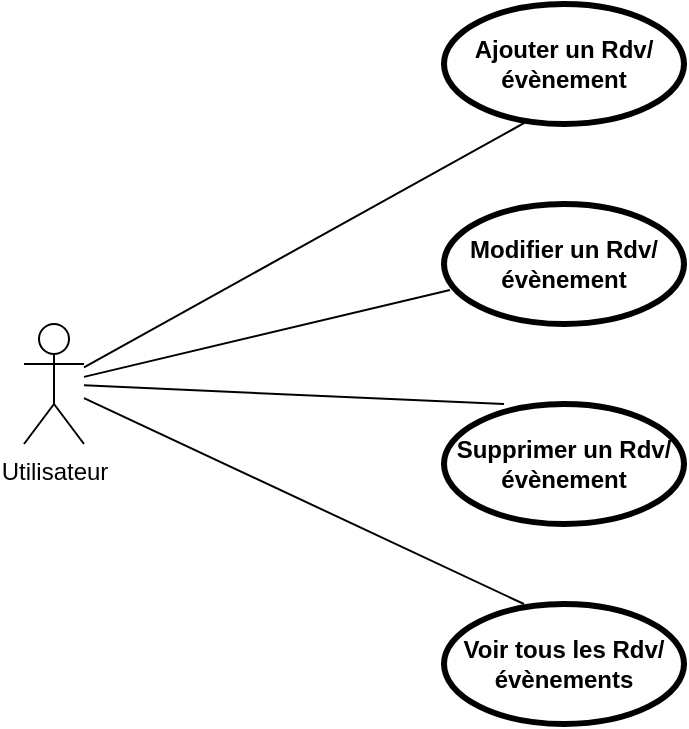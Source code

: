 <mxfile version="18.2.1" type="github">
  <diagram id="UTBzeKASmZqH0knm8FAY" name="Page-1">
    <mxGraphModel dx="1422" dy="794" grid="1" gridSize="10" guides="1" tooltips="1" connect="1" arrows="1" fold="1" page="1" pageScale="1" pageWidth="827" pageHeight="1169" math="0" shadow="0">
      <root>
        <mxCell id="0" />
        <mxCell id="1" parent="0" />
        <mxCell id="9oGmY_f7bCClrYBCYELp-1" value="Utilisateur" style="shape=umlActor;verticalLabelPosition=bottom;verticalAlign=top;html=1;outlineConnect=0;" parent="1" vertex="1">
          <mxGeometry x="130" y="300" width="30" height="60" as="geometry" />
        </mxCell>
        <mxCell id="9oGmY_f7bCClrYBCYELp-3" value="Voir tous les Rdv/évènements" style="shape=ellipse;html=1;strokeWidth=3;fontStyle=1;whiteSpace=wrap;align=center;perimeter=ellipsePerimeter;" parent="1" vertex="1">
          <mxGeometry x="340" y="440" width="120" height="60" as="geometry" />
        </mxCell>
        <mxCell id="9oGmY_f7bCClrYBCYELp-4" value="Supprimer un Rdv/évènement" style="shape=ellipse;html=1;strokeWidth=3;fontStyle=1;whiteSpace=wrap;align=center;perimeter=ellipsePerimeter;" parent="1" vertex="1">
          <mxGeometry x="340" y="340" width="120" height="60" as="geometry" />
        </mxCell>
        <mxCell id="9oGmY_f7bCClrYBCYELp-5" value="Modifier un Rdv/évènement" style="shape=ellipse;html=1;strokeWidth=3;fontStyle=1;whiteSpace=wrap;align=center;perimeter=ellipsePerimeter;" parent="1" vertex="1">
          <mxGeometry x="340" y="240" width="120" height="60" as="geometry" />
        </mxCell>
        <mxCell id="9oGmY_f7bCClrYBCYELp-6" value="Ajouter un Rdv/évènement" style="shape=ellipse;html=1;strokeWidth=3;fontStyle=1;whiteSpace=wrap;align=center;perimeter=ellipsePerimeter;" parent="1" vertex="1">
          <mxGeometry x="340" y="140" width="120" height="60" as="geometry" />
        </mxCell>
        <mxCell id="9oGmY_f7bCClrYBCYELp-7" value="" style="edgeStyle=none;html=1;endArrow=none;verticalAlign=bottom;rounded=0;entryX=0.342;entryY=0.983;entryDx=0;entryDy=0;entryPerimeter=0;" parent="1" source="9oGmY_f7bCClrYBCYELp-1" target="9oGmY_f7bCClrYBCYELp-6" edge="1">
          <mxGeometry width="160" relative="1" as="geometry">
            <mxPoint x="330" y="380" as="sourcePoint" />
            <mxPoint x="490" y="380" as="targetPoint" />
          </mxGeometry>
        </mxCell>
        <mxCell id="9oGmY_f7bCClrYBCYELp-8" value="" style="edgeStyle=none;html=1;endArrow=none;verticalAlign=bottom;rounded=0;entryX=0.025;entryY=0.717;entryDx=0;entryDy=0;entryPerimeter=0;" parent="1" source="9oGmY_f7bCClrYBCYELp-1" target="9oGmY_f7bCClrYBCYELp-5" edge="1">
          <mxGeometry width="160" relative="1" as="geometry">
            <mxPoint x="330" y="380" as="sourcePoint" />
            <mxPoint x="490" y="380" as="targetPoint" />
          </mxGeometry>
        </mxCell>
        <mxCell id="9oGmY_f7bCClrYBCYELp-9" value="" style="edgeStyle=none;html=1;endArrow=none;verticalAlign=bottom;rounded=0;entryX=0.25;entryY=0;entryDx=0;entryDy=0;entryPerimeter=0;" parent="1" source="9oGmY_f7bCClrYBCYELp-1" target="9oGmY_f7bCClrYBCYELp-4" edge="1">
          <mxGeometry width="160" relative="1" as="geometry">
            <mxPoint x="330" y="380" as="sourcePoint" />
            <mxPoint x="490" y="380" as="targetPoint" />
          </mxGeometry>
        </mxCell>
        <mxCell id="9oGmY_f7bCClrYBCYELp-11" value="" style="edgeStyle=none;html=1;endArrow=none;verticalAlign=bottom;rounded=0;entryX=0.333;entryY=0;entryDx=0;entryDy=0;entryPerimeter=0;" parent="1" source="9oGmY_f7bCClrYBCYELp-1" target="9oGmY_f7bCClrYBCYELp-3" edge="1">
          <mxGeometry width="160" relative="1" as="geometry">
            <mxPoint x="330" y="380" as="sourcePoint" />
            <mxPoint x="490" y="380" as="targetPoint" />
          </mxGeometry>
        </mxCell>
      </root>
    </mxGraphModel>
  </diagram>
</mxfile>
